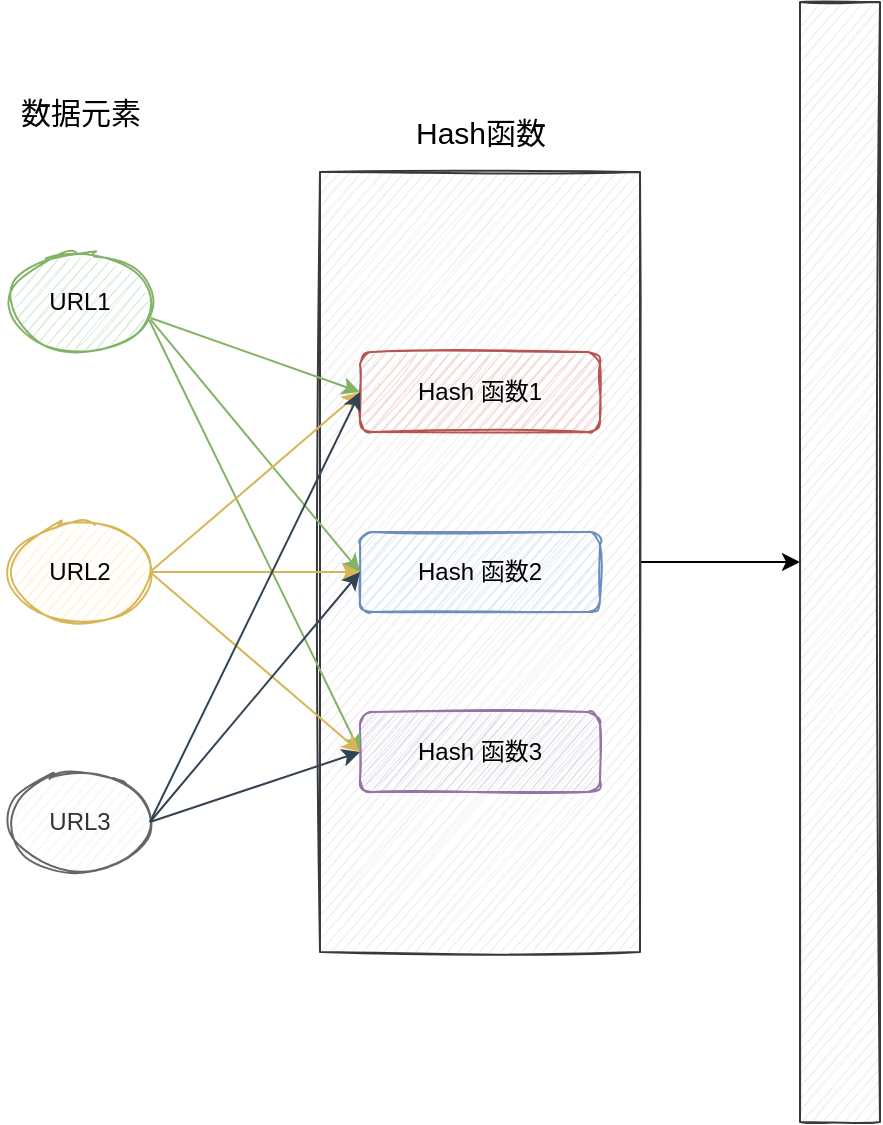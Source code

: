 <mxfile version="14.2.7" type="github"><diagram id="rXS3kj_pX7EIVLWLitxP" name="Page-1"><mxGraphModel dx="988" dy="642" grid="1" gridSize="10" guides="1" tooltips="1" connect="1" arrows="1" fold="1" page="1" pageScale="1" pageWidth="827" pageHeight="1169" background="none" math="0" shadow="0"><root><mxCell id="0"/><mxCell id="1" parent="0"/><mxCell id="3oX-vasFPTMb77zwUM88-29" value="" style="edgeStyle=orthogonalEdgeStyle;rounded=0;orthogonalLoop=1;jettySize=auto;html=1;" edge="1" parent="1" source="3oX-vasFPTMb77zwUM88-4" target="3oX-vasFPTMb77zwUM88-28"><mxGeometry relative="1" as="geometry"/></mxCell><mxCell id="3oX-vasFPTMb77zwUM88-4" value="" style="rounded=0;whiteSpace=wrap;html=1;shadow=0;glass=0;sketch=1;gradientDirection=north;fillColor=#eeeeee;strokeColor=#36393d;" vertex="1" parent="1"><mxGeometry x="210" y="170" width="160" height="390" as="geometry"/></mxCell><mxCell id="3oX-vasFPTMb77zwUM88-1" value="Hash 函数1" style="rounded=1;whiteSpace=wrap;html=1;fillColor=#f8cecc;strokeColor=#b85450;shadow=0;sketch=1;glass=0;" vertex="1" parent="1"><mxGeometry x="230" y="260" width="120" height="40" as="geometry"/></mxCell><mxCell id="3oX-vasFPTMb77zwUM88-2" value="Hash 函数2" style="rounded=1;whiteSpace=wrap;html=1;fillColor=#dae8fc;strokeColor=#6c8ebf;shadow=0;sketch=1;glass=0;" vertex="1" parent="1"><mxGeometry x="230" y="350" width="120" height="40" as="geometry"/></mxCell><mxCell id="3oX-vasFPTMb77zwUM88-3" value="Hash 函数3" style="rounded=1;whiteSpace=wrap;html=1;fillColor=#e1d5e7;strokeColor=#9673a6;shadow=0;sketch=1;glass=0;" vertex="1" parent="1"><mxGeometry x="230" y="440" width="120" height="40" as="geometry"/></mxCell><mxCell id="3oX-vasFPTMb77zwUM88-6" value="&lt;font style=&quot;font-size: 15px&quot;&gt;Hash函数&lt;/font&gt;" style="text;html=1;resizable=0;autosize=1;align=center;verticalAlign=middle;points=[];fillColor=none;strokeColor=none;rounded=0;shadow=0;glass=0;sketch=1;" vertex="1" parent="1"><mxGeometry x="250" y="140" width="80" height="20" as="geometry"/></mxCell><mxCell id="3oX-vasFPTMb77zwUM88-11" value="&lt;span style=&quot;font-size: 15px&quot;&gt;数据元素&lt;/span&gt;" style="text;html=1;resizable=0;autosize=1;align=center;verticalAlign=middle;points=[];fillColor=none;strokeColor=none;rounded=0;shadow=0;glass=0;sketch=1;" vertex="1" parent="1"><mxGeometry x="50" y="130" width="80" height="20" as="geometry"/></mxCell><mxCell id="3oX-vasFPTMb77zwUM88-14" value="URL1" style="ellipse;whiteSpace=wrap;html=1;rounded=1;shadow=0;glass=0;sketch=1;strokeColor=#82b366;fillColor=#d5e8d4;" vertex="1" parent="1"><mxGeometry x="55" y="210" width="70" height="50" as="geometry"/></mxCell><mxCell id="3oX-vasFPTMb77zwUM88-17" value="URL2" style="ellipse;whiteSpace=wrap;html=1;rounded=1;shadow=0;glass=0;sketch=1;strokeColor=#d6b656;fillColor=#fff2cc;" vertex="1" parent="1"><mxGeometry x="55" y="345" width="70" height="50" as="geometry"/></mxCell><mxCell id="3oX-vasFPTMb77zwUM88-18" value="URL3" style="ellipse;whiteSpace=wrap;html=1;rounded=1;shadow=0;glass=0;sketch=1;strokeColor=#666666;fillColor=#f5f5f5;fontColor=#333333;" vertex="1" parent="1"><mxGeometry x="55" y="470" width="70" height="50" as="geometry"/></mxCell><mxCell id="3oX-vasFPTMb77zwUM88-19" value="" style="endArrow=classic;html=1;entryX=0;entryY=0.5;entryDx=0;entryDy=0;exitX=1.005;exitY=0.66;exitDx=0;exitDy=0;exitPerimeter=0;fillColor=#d5e8d4;strokeColor=#82b366;" edge="1" parent="1" source="3oX-vasFPTMb77zwUM88-14" target="3oX-vasFPTMb77zwUM88-1"><mxGeometry width="50" height="50" relative="1" as="geometry"><mxPoint x="400" y="390" as="sourcePoint"/><mxPoint x="450" y="340" as="targetPoint"/></mxGeometry></mxCell><mxCell id="3oX-vasFPTMb77zwUM88-20" value="" style="endArrow=classic;html=1;entryX=0;entryY=0.5;entryDx=0;entryDy=0;exitX=1.005;exitY=0.677;exitDx=0;exitDy=0;exitPerimeter=0;fillColor=#d5e8d4;strokeColor=#82b366;" edge="1" parent="1" source="3oX-vasFPTMb77zwUM88-14" target="3oX-vasFPTMb77zwUM88-2"><mxGeometry width="50" height="50" relative="1" as="geometry"><mxPoint x="135.35" y="253" as="sourcePoint"/><mxPoint x="240" y="290.0" as="targetPoint"/></mxGeometry></mxCell><mxCell id="3oX-vasFPTMb77zwUM88-21" value="" style="endArrow=classic;html=1;entryX=0;entryY=0.5;entryDx=0;entryDy=0;exitX=0.993;exitY=0.677;exitDx=0;exitDy=0;exitPerimeter=0;fillColor=#d5e8d4;strokeColor=#82b366;" edge="1" parent="1" source="3oX-vasFPTMb77zwUM88-14" target="3oX-vasFPTMb77zwUM88-3"><mxGeometry width="50" height="50" relative="1" as="geometry"><mxPoint x="135.35" y="253.85" as="sourcePoint"/><mxPoint x="240" y="380.0" as="targetPoint"/></mxGeometry></mxCell><mxCell id="3oX-vasFPTMb77zwUM88-22" value="" style="endArrow=classic;html=1;exitX=1;exitY=0.5;exitDx=0;exitDy=0;entryX=0;entryY=0.5;entryDx=0;entryDy=0;fillColor=#fff2cc;strokeColor=#d6b656;" edge="1" parent="1" source="3oX-vasFPTMb77zwUM88-17" target="3oX-vasFPTMb77zwUM88-1"><mxGeometry width="50" height="50" relative="1" as="geometry"><mxPoint x="400" y="390" as="sourcePoint"/><mxPoint x="450" y="340" as="targetPoint"/></mxGeometry></mxCell><mxCell id="3oX-vasFPTMb77zwUM88-23" value="" style="endArrow=classic;html=1;entryX=0;entryY=0.5;entryDx=0;entryDy=0;exitX=1;exitY=0.5;exitDx=0;exitDy=0;fillColor=#fff2cc;strokeColor=#d6b656;" edge="1" parent="1" source="3oX-vasFPTMb77zwUM88-17" target="3oX-vasFPTMb77zwUM88-2"><mxGeometry width="50" height="50" relative="1" as="geometry"><mxPoint x="130" y="370" as="sourcePoint"/><mxPoint x="240" y="290.0" as="targetPoint"/></mxGeometry></mxCell><mxCell id="3oX-vasFPTMb77zwUM88-24" value="" style="endArrow=classic;html=1;entryX=0;entryY=0.5;entryDx=0;entryDy=0;exitX=1;exitY=0.5;exitDx=0;exitDy=0;fillColor=#fff2cc;strokeColor=#d6b656;" edge="1" parent="1" source="3oX-vasFPTMb77zwUM88-17" target="3oX-vasFPTMb77zwUM88-3"><mxGeometry width="50" height="50" relative="1" as="geometry"><mxPoint x="140" y="380.0" as="sourcePoint"/><mxPoint x="240" y="380.0" as="targetPoint"/></mxGeometry></mxCell><mxCell id="3oX-vasFPTMb77zwUM88-25" value="" style="endArrow=classic;html=1;entryX=0;entryY=0.5;entryDx=0;entryDy=0;exitX=1;exitY=0.5;exitDx=0;exitDy=0;fillColor=#647687;strokeColor=#314354;" edge="1" parent="1" source="3oX-vasFPTMb77zwUM88-18" target="3oX-vasFPTMb77zwUM88-1"><mxGeometry width="50" height="50" relative="1" as="geometry"><mxPoint x="135" y="380.0" as="sourcePoint"/><mxPoint x="240" y="470" as="targetPoint"/></mxGeometry></mxCell><mxCell id="3oX-vasFPTMb77zwUM88-26" value="" style="endArrow=classic;html=1;entryX=0;entryY=0.5;entryDx=0;entryDy=0;exitX=1;exitY=0.5;exitDx=0;exitDy=0;fillColor=#647687;strokeColor=#314354;" edge="1" parent="1" source="3oX-vasFPTMb77zwUM88-18" target="3oX-vasFPTMb77zwUM88-2"><mxGeometry width="50" height="50" relative="1" as="geometry"><mxPoint x="135" y="505" as="sourcePoint"/><mxPoint x="240" y="290.0" as="targetPoint"/></mxGeometry></mxCell><mxCell id="3oX-vasFPTMb77zwUM88-27" value="" style="endArrow=classic;html=1;exitX=1;exitY=0.5;exitDx=0;exitDy=0;fillColor=#647687;strokeColor=#314354;" edge="1" parent="1" source="3oX-vasFPTMb77zwUM88-18"><mxGeometry width="50" height="50" relative="1" as="geometry"><mxPoint x="135" y="505" as="sourcePoint"/><mxPoint x="230" y="460" as="targetPoint"/></mxGeometry></mxCell><mxCell id="3oX-vasFPTMb77zwUM88-28" value="" style="rounded=0;whiteSpace=wrap;html=1;shadow=0;glass=0;sketch=1;gradientDirection=north;fillColor=#eeeeee;strokeColor=#36393d;" vertex="1" parent="1"><mxGeometry x="450" y="85" width="40" height="560" as="geometry"/></mxCell></root></mxGraphModel></diagram></mxfile>